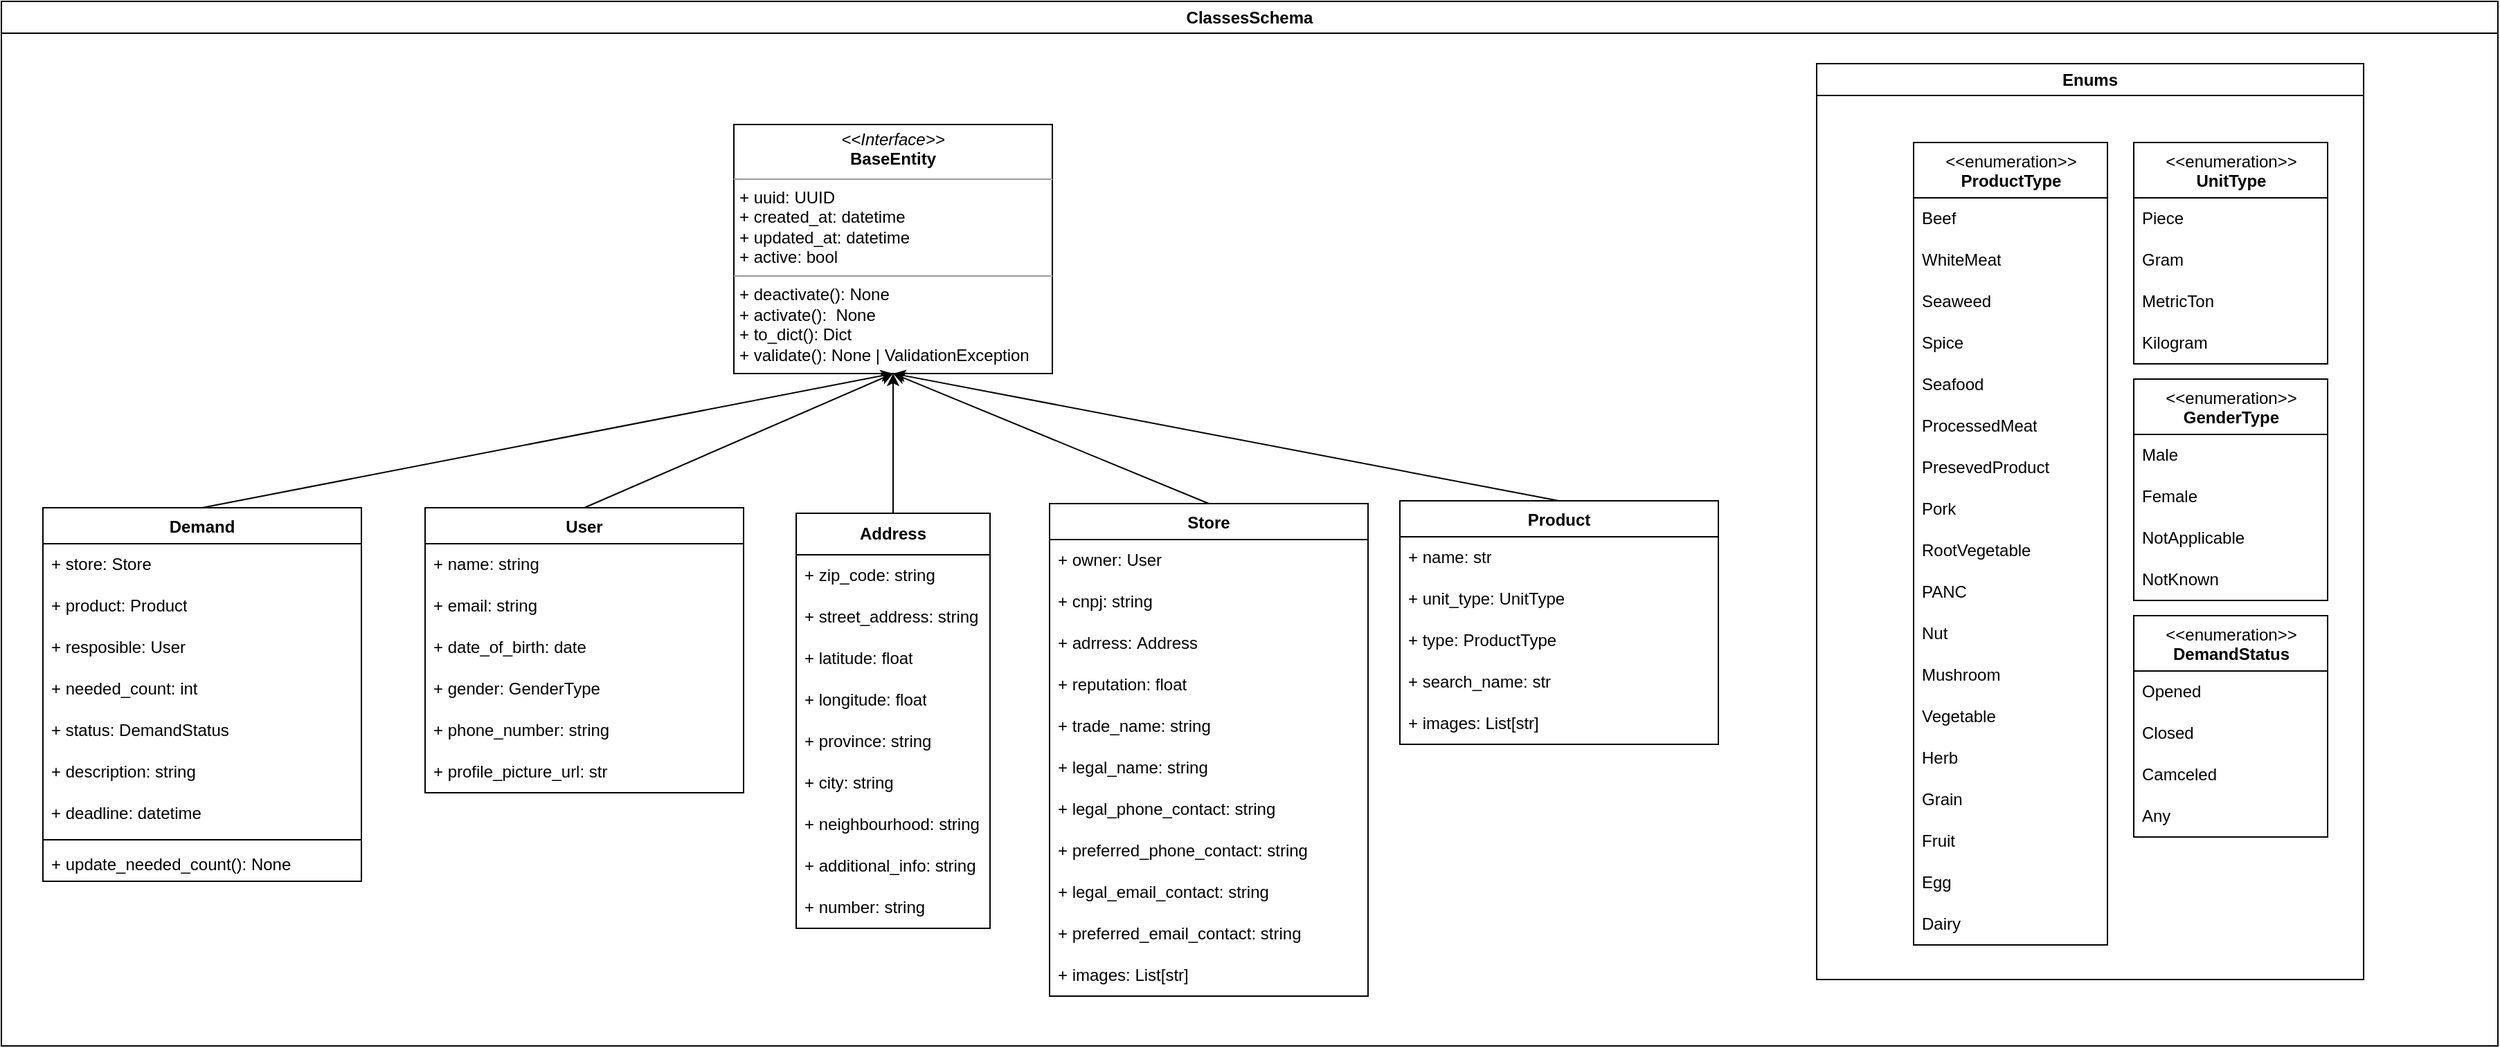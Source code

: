 <mxfile version="26.0.16" pages="2">
  <diagram id="O-HHleiyIl8pwxLoaR7Z" name="UML">
    <mxGraphModel dx="595" dy="4325" grid="0" gridSize="10" guides="1" tooltips="1" connect="1" arrows="1" fold="1" page="0" pageScale="1" pageWidth="850" pageHeight="1100" math="0" shadow="0">
      <root>
        <mxCell id="0" />
        <mxCell id="1" parent="0" />
        <mxCell id="1034" value="Enums" style="swimlane;whiteSpace=wrap;html=1;" parent="1" vertex="1">
          <mxGeometry x="2334" y="-3254" width="395" height="662" as="geometry" />
        </mxCell>
        <mxCell id="1035" value="&amp;lt;&amp;lt;enumeration&amp;gt;&amp;gt;&lt;br&gt;&lt;b&gt;UnitType&lt;/b&gt;" style="swimlane;fontStyle=0;align=center;verticalAlign=top;childLayout=stackLayout;horizontal=1;startSize=40;horizontalStack=0;resizeParent=1;resizeParentMax=0;resizeLast=0;collapsible=0;marginBottom=0;html=1;" parent="1034" vertex="1">
          <mxGeometry x="229" y="57" width="140" height="160" as="geometry" />
        </mxCell>
        <mxCell id="1036" value="Piece" style="text;strokeColor=none;fillColor=none;align=left;verticalAlign=middle;spacingLeft=4;spacingRight=4;overflow=hidden;points=[[0,0.5],[1,0.5]];portConstraint=eastwest;rotatable=0;whiteSpace=wrap;html=1;" parent="1035" vertex="1">
          <mxGeometry y="40" width="140" height="30" as="geometry" />
        </mxCell>
        <mxCell id="1037" value="Gram" style="text;strokeColor=none;fillColor=none;align=left;verticalAlign=middle;spacingLeft=4;spacingRight=4;overflow=hidden;points=[[0,0.5],[1,0.5]];portConstraint=eastwest;rotatable=0;whiteSpace=wrap;html=1;" parent="1035" vertex="1">
          <mxGeometry y="70" width="140" height="30" as="geometry" />
        </mxCell>
        <mxCell id="1038" value="MetricTon" style="text;strokeColor=none;fillColor=none;align=left;verticalAlign=middle;spacingLeft=4;spacingRight=4;overflow=hidden;points=[[0,0.5],[1,0.5]];portConstraint=eastwest;rotatable=0;whiteSpace=wrap;html=1;" parent="1035" vertex="1">
          <mxGeometry y="100" width="140" height="30" as="geometry" />
        </mxCell>
        <mxCell id="1039" value="Kilogram" style="text;strokeColor=none;fillColor=none;align=left;verticalAlign=middle;spacingLeft=4;spacingRight=4;overflow=hidden;points=[[0,0.5],[1,0.5]];portConstraint=eastwest;rotatable=0;whiteSpace=wrap;html=1;" parent="1035" vertex="1">
          <mxGeometry y="130" width="140" height="30" as="geometry" />
        </mxCell>
        <mxCell id="1040" value="&amp;lt;&amp;lt;enumeration&amp;gt;&amp;gt;&lt;br&gt;&lt;span style=&quot;&quot;&gt;&lt;b&gt;ProductType&lt;/b&gt;&lt;br&gt;&lt;/span&gt;" style="swimlane;fontStyle=0;align=center;verticalAlign=top;childLayout=stackLayout;horizontal=1;startSize=40;horizontalStack=0;resizeParent=1;resizeParentMax=0;resizeLast=0;collapsible=0;marginBottom=0;html=1;" parent="1034" vertex="1">
          <mxGeometry x="70" y="57" width="140" height="580" as="geometry" />
        </mxCell>
        <mxCell id="1041" value="Beef" style="text;strokeColor=none;fillColor=none;align=left;verticalAlign=middle;spacingLeft=4;spacingRight=4;overflow=hidden;points=[[0,0.5],[1,0.5]];portConstraint=eastwest;rotatable=0;whiteSpace=wrap;html=1;" parent="1040" vertex="1">
          <mxGeometry y="40" width="140" height="30" as="geometry" />
        </mxCell>
        <mxCell id="1042" value="WhiteMeat" style="text;strokeColor=none;fillColor=none;align=left;verticalAlign=middle;spacingLeft=4;spacingRight=4;overflow=hidden;points=[[0,0.5],[1,0.5]];portConstraint=eastwest;rotatable=0;whiteSpace=wrap;html=1;" parent="1040" vertex="1">
          <mxGeometry y="70" width="140" height="30" as="geometry" />
        </mxCell>
        <mxCell id="1043" value="Seaweed" style="text;strokeColor=none;fillColor=none;align=left;verticalAlign=middle;spacingLeft=4;spacingRight=4;overflow=hidden;points=[[0,0.5],[1,0.5]];portConstraint=eastwest;rotatable=0;whiteSpace=wrap;html=1;" parent="1040" vertex="1">
          <mxGeometry y="100" width="140" height="30" as="geometry" />
        </mxCell>
        <mxCell id="1044" value="Spice" style="text;strokeColor=none;fillColor=none;align=left;verticalAlign=middle;spacingLeft=4;spacingRight=4;overflow=hidden;points=[[0,0.5],[1,0.5]];portConstraint=eastwest;rotatable=0;whiteSpace=wrap;html=1;" parent="1040" vertex="1">
          <mxGeometry y="130" width="140" height="30" as="geometry" />
        </mxCell>
        <mxCell id="1045" value="Seafood" style="text;strokeColor=none;fillColor=none;align=left;verticalAlign=middle;spacingLeft=4;spacingRight=4;overflow=hidden;points=[[0,0.5],[1,0.5]];portConstraint=eastwest;rotatable=0;whiteSpace=wrap;html=1;" parent="1040" vertex="1">
          <mxGeometry y="160" width="140" height="30" as="geometry" />
        </mxCell>
        <mxCell id="1046" value="ProcessedMeat" style="text;strokeColor=none;fillColor=none;align=left;verticalAlign=middle;spacingLeft=4;spacingRight=4;overflow=hidden;points=[[0,0.5],[1,0.5]];portConstraint=eastwest;rotatable=0;whiteSpace=wrap;html=1;" parent="1040" vertex="1">
          <mxGeometry y="190" width="140" height="30" as="geometry" />
        </mxCell>
        <mxCell id="1047" value="PresevedProduct" style="text;strokeColor=none;fillColor=none;align=left;verticalAlign=middle;spacingLeft=4;spacingRight=4;overflow=hidden;points=[[0,0.5],[1,0.5]];portConstraint=eastwest;rotatable=0;whiteSpace=wrap;html=1;" parent="1040" vertex="1">
          <mxGeometry y="220" width="140" height="30" as="geometry" />
        </mxCell>
        <mxCell id="1048" value="Pork" style="text;strokeColor=none;fillColor=none;align=left;verticalAlign=middle;spacingLeft=4;spacingRight=4;overflow=hidden;points=[[0,0.5],[1,0.5]];portConstraint=eastwest;rotatable=0;whiteSpace=wrap;html=1;" parent="1040" vertex="1">
          <mxGeometry y="250" width="140" height="30" as="geometry" />
        </mxCell>
        <mxCell id="1049" value="RootVegetable" style="text;strokeColor=none;fillColor=none;align=left;verticalAlign=middle;spacingLeft=4;spacingRight=4;overflow=hidden;points=[[0,0.5],[1,0.5]];portConstraint=eastwest;rotatable=0;whiteSpace=wrap;html=1;" parent="1040" vertex="1">
          <mxGeometry y="280" width="140" height="30" as="geometry" />
        </mxCell>
        <mxCell id="1050" value="PANC" style="text;strokeColor=none;fillColor=none;align=left;verticalAlign=middle;spacingLeft=4;spacingRight=4;overflow=hidden;points=[[0,0.5],[1,0.5]];portConstraint=eastwest;rotatable=0;whiteSpace=wrap;html=1;" parent="1040" vertex="1">
          <mxGeometry y="310" width="140" height="30" as="geometry" />
        </mxCell>
        <mxCell id="1051" value="Nut" style="text;strokeColor=none;fillColor=none;align=left;verticalAlign=middle;spacingLeft=4;spacingRight=4;overflow=hidden;points=[[0,0.5],[1,0.5]];portConstraint=eastwest;rotatable=0;whiteSpace=wrap;html=1;" parent="1040" vertex="1">
          <mxGeometry y="340" width="140" height="30" as="geometry" />
        </mxCell>
        <mxCell id="1052" value="Mushroom" style="text;strokeColor=none;fillColor=none;align=left;verticalAlign=middle;spacingLeft=4;spacingRight=4;overflow=hidden;points=[[0,0.5],[1,0.5]];portConstraint=eastwest;rotatable=0;whiteSpace=wrap;html=1;" parent="1040" vertex="1">
          <mxGeometry y="370" width="140" height="30" as="geometry" />
        </mxCell>
        <mxCell id="1053" value="Vegetable" style="text;strokeColor=none;fillColor=none;align=left;verticalAlign=middle;spacingLeft=4;spacingRight=4;overflow=hidden;points=[[0,0.5],[1,0.5]];portConstraint=eastwest;rotatable=0;whiteSpace=wrap;html=1;" parent="1040" vertex="1">
          <mxGeometry y="400" width="140" height="30" as="geometry" />
        </mxCell>
        <mxCell id="1054" value="Herb" style="text;strokeColor=none;fillColor=none;align=left;verticalAlign=middle;spacingLeft=4;spacingRight=4;overflow=hidden;points=[[0,0.5],[1,0.5]];portConstraint=eastwest;rotatable=0;whiteSpace=wrap;html=1;" parent="1040" vertex="1">
          <mxGeometry y="430" width="140" height="30" as="geometry" />
        </mxCell>
        <mxCell id="1055" value="Grain" style="text;strokeColor=none;fillColor=none;align=left;verticalAlign=middle;spacingLeft=4;spacingRight=4;overflow=hidden;points=[[0,0.5],[1,0.5]];portConstraint=eastwest;rotatable=0;whiteSpace=wrap;html=1;" parent="1040" vertex="1">
          <mxGeometry y="460" width="140" height="30" as="geometry" />
        </mxCell>
        <mxCell id="1056" value="Fruit" style="text;strokeColor=none;fillColor=none;align=left;verticalAlign=middle;spacingLeft=4;spacingRight=4;overflow=hidden;points=[[0,0.5],[1,0.5]];portConstraint=eastwest;rotatable=0;whiteSpace=wrap;html=1;" parent="1040" vertex="1">
          <mxGeometry y="490" width="140" height="30" as="geometry" />
        </mxCell>
        <mxCell id="1057" value="Egg" style="text;strokeColor=none;fillColor=none;align=left;verticalAlign=middle;spacingLeft=4;spacingRight=4;overflow=hidden;points=[[0,0.5],[1,0.5]];portConstraint=eastwest;rotatable=0;whiteSpace=wrap;html=1;" parent="1040" vertex="1">
          <mxGeometry y="520" width="140" height="30" as="geometry" />
        </mxCell>
        <mxCell id="1058" value="Dairy" style="text;strokeColor=none;fillColor=none;align=left;verticalAlign=middle;spacingLeft=4;spacingRight=4;overflow=hidden;points=[[0,0.5],[1,0.5]];portConstraint=eastwest;rotatable=0;whiteSpace=wrap;html=1;" parent="1040" vertex="1">
          <mxGeometry y="550" width="140" height="30" as="geometry" />
        </mxCell>
        <mxCell id="1064" value="Product" style="swimlane;fontStyle=1;align=center;verticalAlign=top;childLayout=stackLayout;horizontal=1;startSize=26;horizontalStack=0;resizeParent=1;resizeParentMax=0;resizeLast=0;collapsible=1;marginBottom=0;" parent="1" vertex="1">
          <mxGeometry x="2033" y="-2938" width="230" height="176" as="geometry" />
        </mxCell>
        <mxCell id="1065" value="+ name: str" style="text;strokeColor=none;fillColor=none;align=left;verticalAlign=middle;spacingLeft=4;spacingRight=4;overflow=hidden;points=[[0,0.5],[1,0.5]];portConstraint=eastwest;rotatable=0;whiteSpace=wrap;html=1;" parent="1064" vertex="1">
          <mxGeometry y="26" width="230" height="30" as="geometry" />
        </mxCell>
        <mxCell id="1066" value="+ unit_type: UnitType" style="text;strokeColor=none;fillColor=none;align=left;verticalAlign=middle;spacingLeft=4;spacingRight=4;overflow=hidden;points=[[0,0.5],[1,0.5]];portConstraint=eastwest;rotatable=0;whiteSpace=wrap;html=1;" parent="1064" vertex="1">
          <mxGeometry y="56" width="230" height="30" as="geometry" />
        </mxCell>
        <mxCell id="1067" value="+ type: ProductType" style="text;strokeColor=none;fillColor=none;align=left;verticalAlign=middle;spacingLeft=4;spacingRight=4;overflow=hidden;points=[[0,0.5],[1,0.5]];portConstraint=eastwest;rotatable=0;whiteSpace=wrap;html=1;" parent="1064" vertex="1">
          <mxGeometry y="86" width="230" height="30" as="geometry" />
        </mxCell>
        <mxCell id="1068" value="+ search_name: str" style="text;strokeColor=none;fillColor=none;align=left;verticalAlign=middle;spacingLeft=4;spacingRight=4;overflow=hidden;points=[[0,0.5],[1,0.5]];portConstraint=eastwest;rotatable=0;whiteSpace=wrap;html=1;" parent="1064" vertex="1">
          <mxGeometry y="116" width="230" height="30" as="geometry" />
        </mxCell>
        <mxCell id="1069" value="+ images: List[str]" style="text;strokeColor=none;fillColor=none;align=left;verticalAlign=middle;spacingLeft=4;spacingRight=4;overflow=hidden;points=[[0,0.5],[1,0.5]];portConstraint=eastwest;rotatable=0;whiteSpace=wrap;html=1;" parent="1064" vertex="1">
          <mxGeometry y="146" width="230" height="30" as="geometry" />
        </mxCell>
        <mxCell id="1070" value="Store" style="swimlane;fontStyle=1;align=center;verticalAlign=top;childLayout=stackLayout;horizontal=1;startSize=26;horizontalStack=0;resizeParent=1;resizeParentMax=0;resizeLast=0;collapsible=1;marginBottom=0;" parent="1" vertex="1">
          <mxGeometry x="1780" y="-2936" width="230" height="356" as="geometry" />
        </mxCell>
        <mxCell id="1071" value="+ owner: User" style="text;strokeColor=none;fillColor=none;align=left;verticalAlign=middle;spacingLeft=4;spacingRight=4;overflow=hidden;points=[[0,0.5],[1,0.5]];portConstraint=eastwest;rotatable=0;whiteSpace=wrap;html=1;" parent="1070" vertex="1">
          <mxGeometry y="26" width="230" height="30" as="geometry" />
        </mxCell>
        <mxCell id="1072" value="+ cnpj: string" style="text;strokeColor=none;fillColor=none;align=left;verticalAlign=middle;spacingLeft=4;spacingRight=4;overflow=hidden;points=[[0,0.5],[1,0.5]];portConstraint=eastwest;rotatable=0;whiteSpace=wrap;html=1;" parent="1070" vertex="1">
          <mxGeometry y="56" width="230" height="30" as="geometry" />
        </mxCell>
        <mxCell id="1073" value="+ adrress:&amp;nbsp;&lt;span style=&quot;text-align: center;&quot;&gt;Address&lt;/span&gt;" style="text;strokeColor=none;fillColor=none;align=left;verticalAlign=middle;spacingLeft=4;spacingRight=4;overflow=hidden;points=[[0,0.5],[1,0.5]];portConstraint=eastwest;rotatable=0;whiteSpace=wrap;html=1;" parent="1070" vertex="1">
          <mxGeometry y="86" width="230" height="30" as="geometry" />
        </mxCell>
        <mxCell id="1074" value="+ reputation:&amp;nbsp;&lt;span style=&quot;text-align: center;&quot;&gt;float&lt;/span&gt;" style="text;strokeColor=none;fillColor=none;align=left;verticalAlign=middle;spacingLeft=4;spacingRight=4;overflow=hidden;points=[[0,0.5],[1,0.5]];portConstraint=eastwest;rotatable=0;whiteSpace=wrap;html=1;" parent="1070" vertex="1">
          <mxGeometry y="116" width="230" height="30" as="geometry" />
        </mxCell>
        <mxCell id="1075" value="+ trade_name: string" style="text;strokeColor=none;fillColor=none;align=left;verticalAlign=middle;spacingLeft=4;spacingRight=4;overflow=hidden;points=[[0,0.5],[1,0.5]];portConstraint=eastwest;rotatable=0;whiteSpace=wrap;html=1;" parent="1070" vertex="1">
          <mxGeometry y="146" width="230" height="30" as="geometry" />
        </mxCell>
        <mxCell id="1076" value="+ legal_name: string" style="text;strokeColor=none;fillColor=none;align=left;verticalAlign=middle;spacingLeft=4;spacingRight=4;overflow=hidden;points=[[0,0.5],[1,0.5]];portConstraint=eastwest;rotatable=0;whiteSpace=wrap;html=1;" parent="1070" vertex="1">
          <mxGeometry y="176" width="230" height="30" as="geometry" />
        </mxCell>
        <mxCell id="1077" value="+ legal_phone_contact: string" style="text;strokeColor=none;fillColor=none;align=left;verticalAlign=middle;spacingLeft=4;spacingRight=4;overflow=hidden;points=[[0,0.5],[1,0.5]];portConstraint=eastwest;rotatable=0;whiteSpace=wrap;html=1;" parent="1070" vertex="1">
          <mxGeometry y="206" width="230" height="30" as="geometry" />
        </mxCell>
        <mxCell id="1078" value="+ preferred_phone_contact: string" style="text;strokeColor=none;fillColor=none;align=left;verticalAlign=middle;spacingLeft=4;spacingRight=4;overflow=hidden;points=[[0,0.5],[1,0.5]];portConstraint=eastwest;rotatable=0;whiteSpace=wrap;html=1;" parent="1070" vertex="1">
          <mxGeometry y="236" width="230" height="30" as="geometry" />
        </mxCell>
        <mxCell id="1079" value="+ legal_email_contact: string" style="text;strokeColor=none;fillColor=none;align=left;verticalAlign=middle;spacingLeft=4;spacingRight=4;overflow=hidden;points=[[0,0.5],[1,0.5]];portConstraint=eastwest;rotatable=0;whiteSpace=wrap;html=1;" parent="1070" vertex="1">
          <mxGeometry y="266" width="230" height="30" as="geometry" />
        </mxCell>
        <mxCell id="1080" value="+ preferred_email_contact: string" style="text;strokeColor=none;fillColor=none;align=left;verticalAlign=middle;spacingLeft=4;spacingRight=4;overflow=hidden;points=[[0,0.5],[1,0.5]];portConstraint=eastwest;rotatable=0;whiteSpace=wrap;html=1;" parent="1070" vertex="1">
          <mxGeometry y="296" width="230" height="30" as="geometry" />
        </mxCell>
        <mxCell id="1081" value="+ images: List[str]" style="text;strokeColor=none;fillColor=none;align=left;verticalAlign=middle;spacingLeft=4;spacingRight=4;overflow=hidden;points=[[0,0.5],[1,0.5]];portConstraint=eastwest;rotatable=0;whiteSpace=wrap;html=1;" parent="1070" vertex="1">
          <mxGeometry y="326" width="230" height="30" as="geometry" />
        </mxCell>
        <mxCell id="1082" value="Address" style="swimlane;fontStyle=1;childLayout=stackLayout;horizontal=1;startSize=30;horizontalStack=0;resizeParent=1;resizeParentMax=0;resizeLast=0;collapsible=1;marginBottom=0;whiteSpace=wrap;html=1;" parent="1" vertex="1">
          <mxGeometry x="1597" y="-2929" width="140" height="300" as="geometry" />
        </mxCell>
        <mxCell id="1083" value="+ zip_code: string" style="text;strokeColor=none;fillColor=none;align=left;verticalAlign=middle;spacingLeft=4;spacingRight=4;overflow=hidden;points=[[0,0.5],[1,0.5]];portConstraint=eastwest;rotatable=0;whiteSpace=wrap;html=1;" parent="1082" vertex="1">
          <mxGeometry y="30" width="140" height="30" as="geometry" />
        </mxCell>
        <mxCell id="1084" value="+ street_address: string" style="text;strokeColor=none;fillColor=none;align=left;verticalAlign=middle;spacingLeft=4;spacingRight=4;overflow=hidden;points=[[0,0.5],[1,0.5]];portConstraint=eastwest;rotatable=0;whiteSpace=wrap;html=1;" parent="1082" vertex="1">
          <mxGeometry y="60" width="140" height="30" as="geometry" />
        </mxCell>
        <mxCell id="1085" value="+ latitude: float" style="text;strokeColor=none;fillColor=none;align=left;verticalAlign=middle;spacingLeft=4;spacingRight=4;overflow=hidden;points=[[0,0.5],[1,0.5]];portConstraint=eastwest;rotatable=0;whiteSpace=wrap;html=1;" parent="1082" vertex="1">
          <mxGeometry y="90" width="140" height="30" as="geometry" />
        </mxCell>
        <mxCell id="1086" value="+ longitude: float" style="text;strokeColor=none;fillColor=none;align=left;verticalAlign=middle;spacingLeft=4;spacingRight=4;overflow=hidden;points=[[0,0.5],[1,0.5]];portConstraint=eastwest;rotatable=0;whiteSpace=wrap;html=1;" parent="1082" vertex="1">
          <mxGeometry y="120" width="140" height="30" as="geometry" />
        </mxCell>
        <mxCell id="1087" value="+ province: string" style="text;strokeColor=none;fillColor=none;align=left;verticalAlign=middle;spacingLeft=4;spacingRight=4;overflow=hidden;points=[[0,0.5],[1,0.5]];portConstraint=eastwest;rotatable=0;whiteSpace=wrap;html=1;" parent="1082" vertex="1">
          <mxGeometry y="150" width="140" height="30" as="geometry" />
        </mxCell>
        <mxCell id="1088" value="+ city: string" style="text;strokeColor=none;fillColor=none;align=left;verticalAlign=middle;spacingLeft=4;spacingRight=4;overflow=hidden;points=[[0,0.5],[1,0.5]];portConstraint=eastwest;rotatable=0;whiteSpace=wrap;html=1;" parent="1082" vertex="1">
          <mxGeometry y="180" width="140" height="30" as="geometry" />
        </mxCell>
        <mxCell id="1089" value="+ neighbourhood: string" style="text;strokeColor=none;fillColor=none;align=left;verticalAlign=middle;spacingLeft=4;spacingRight=4;overflow=hidden;points=[[0,0.5],[1,0.5]];portConstraint=eastwest;rotatable=0;whiteSpace=wrap;html=1;" parent="1082" vertex="1">
          <mxGeometry y="210" width="140" height="30" as="geometry" />
        </mxCell>
        <mxCell id="1090" value="+ additional_info: string" style="text;strokeColor=none;fillColor=none;align=left;verticalAlign=middle;spacingLeft=4;spacingRight=4;overflow=hidden;points=[[0,0.5],[1,0.5]];portConstraint=eastwest;rotatable=0;whiteSpace=wrap;html=1;" parent="1082" vertex="1">
          <mxGeometry y="240" width="140" height="30" as="geometry" />
        </mxCell>
        <mxCell id="1091" value="+ number: string" style="text;strokeColor=none;fillColor=none;align=left;verticalAlign=middle;spacingLeft=4;spacingRight=4;overflow=hidden;points=[[0,0.5],[1,0.5]];portConstraint=eastwest;rotatable=0;whiteSpace=wrap;html=1;" parent="1082" vertex="1">
          <mxGeometry y="270" width="140" height="30" as="geometry" />
        </mxCell>
        <mxCell id="1092" value="&lt;p style=&quot;margin:0px;margin-top:4px;text-align:center;&quot;&gt;&lt;i&gt;&amp;lt;&amp;lt;Interface&amp;gt;&amp;gt;&lt;/i&gt;&lt;br&gt;&lt;b&gt;BaseEntity&lt;/b&gt;&lt;/p&gt;&lt;hr size=&quot;1&quot;&gt;&lt;p style=&quot;margin:0px;margin-left:4px;&quot;&gt;+ uuid: UUID&lt;br&gt;+ created_at: datetime&lt;/p&gt;&lt;p style=&quot;margin:0px;margin-left:4px;&quot;&gt;+ updated_at: datetime&lt;/p&gt;&lt;p style=&quot;margin:0px;margin-left:4px;&quot;&gt;+ active: bool&lt;/p&gt;&lt;hr size=&quot;1&quot;&gt;&lt;p style=&quot;margin:0px;margin-left:4px;&quot;&gt;+ deactivate(): None&lt;br&gt;+ activate():&amp;nbsp; None&lt;/p&gt;&lt;p style=&quot;margin:0px;margin-left:4px;&quot;&gt;+ to_dict(): Dict&lt;/p&gt;&lt;p style=&quot;margin:0px;margin-left:4px;&quot;&gt;+ validate(): None | ValidationException&lt;/p&gt;" style="verticalAlign=top;align=left;overflow=fill;fontSize=12;fontFamily=Helvetica;html=1;" parent="1" vertex="1">
          <mxGeometry x="1552" y="-3210" width="230" height="180" as="geometry" />
        </mxCell>
        <mxCell id="1093" style="edgeStyle=none;html=1;exitX=0.5;exitY=0;exitDx=0;exitDy=0;entryX=0.5;entryY=1;entryDx=0;entryDy=0;" parent="1" source="1082" target="1092" edge="1">
          <mxGeometry relative="1" as="geometry">
            <mxPoint x="1858" y="-3091" as="sourcePoint" />
            <mxPoint x="1643" y="-3155" as="targetPoint" />
          </mxGeometry>
        </mxCell>
        <mxCell id="1094" style="edgeStyle=none;html=1;exitX=0.5;exitY=0;exitDx=0;exitDy=0;entryX=0.5;entryY=1;entryDx=0;entryDy=0;" parent="1" source="1070" target="1092" edge="1">
          <mxGeometry relative="1" as="geometry">
            <mxPoint x="1812" y="-3136" as="sourcePoint" />
            <mxPoint x="2787" y="-3423" as="targetPoint" />
          </mxGeometry>
        </mxCell>
        <mxCell id="1095" style="edgeStyle=none;html=1;exitX=0.5;exitY=0;exitDx=0;exitDy=0;entryX=0.5;entryY=1;entryDx=0;entryDy=0;" parent="1" source="1064" target="1092" edge="1">
          <mxGeometry relative="1" as="geometry">
            <mxPoint x="3317" y="-2915" as="sourcePoint" />
            <mxPoint x="3015" y="-3464" as="targetPoint" />
          </mxGeometry>
        </mxCell>
        <mxCell id="1096" value="Demand" style="swimlane;fontStyle=1;align=center;verticalAlign=top;childLayout=stackLayout;horizontal=1;startSize=26;horizontalStack=0;resizeParent=1;resizeParentMax=0;resizeLast=0;collapsible=1;marginBottom=0;" parent="1" vertex="1">
          <mxGeometry x="1053" y="-2933" width="230" height="270" as="geometry" />
        </mxCell>
        <mxCell id="1097" value="+ store: Store" style="text;strokeColor=none;fillColor=none;align=left;verticalAlign=middle;spacingLeft=4;spacingRight=4;overflow=hidden;points=[[0,0.5],[1,0.5]];portConstraint=eastwest;rotatable=0;whiteSpace=wrap;html=1;" parent="1096" vertex="1">
          <mxGeometry y="26" width="230" height="30" as="geometry" />
        </mxCell>
        <mxCell id="1098" value="+ product: Product" style="text;strokeColor=none;fillColor=none;align=left;verticalAlign=middle;spacingLeft=4;spacingRight=4;overflow=hidden;points=[[0,0.5],[1,0.5]];portConstraint=eastwest;rotatable=0;whiteSpace=wrap;html=1;" parent="1096" vertex="1">
          <mxGeometry y="56" width="230" height="30" as="geometry" />
        </mxCell>
        <mxCell id="1099" value="+ resposible: User" style="text;strokeColor=none;fillColor=none;align=left;verticalAlign=middle;spacingLeft=4;spacingRight=4;overflow=hidden;points=[[0,0.5],[1,0.5]];portConstraint=eastwest;rotatable=0;whiteSpace=wrap;html=1;" parent="1096" vertex="1">
          <mxGeometry y="86" width="230" height="30" as="geometry" />
        </mxCell>
        <mxCell id="1100" value="+ needed_count: int" style="text;strokeColor=none;fillColor=none;align=left;verticalAlign=middle;spacingLeft=4;spacingRight=4;overflow=hidden;points=[[0,0.5],[1,0.5]];portConstraint=eastwest;rotatable=0;whiteSpace=wrap;html=1;" parent="1096" vertex="1">
          <mxGeometry y="116" width="230" height="30" as="geometry" />
        </mxCell>
        <mxCell id="1173" value="+ status: DemandStatus" style="text;strokeColor=none;fillColor=none;align=left;verticalAlign=middle;spacingLeft=4;spacingRight=4;overflow=hidden;points=[[0,0.5],[1,0.5]];portConstraint=eastwest;rotatable=0;whiteSpace=wrap;html=1;" parent="1096" vertex="1">
          <mxGeometry y="146" width="230" height="30" as="geometry" />
        </mxCell>
        <mxCell id="1101" value="+ description: string" style="text;strokeColor=none;fillColor=none;align=left;verticalAlign=middle;spacingLeft=4;spacingRight=4;overflow=hidden;points=[[0,0.5],[1,0.5]];portConstraint=eastwest;rotatable=0;whiteSpace=wrap;html=1;" parent="1096" vertex="1">
          <mxGeometry y="176" width="230" height="30" as="geometry" />
        </mxCell>
        <mxCell id="1102" value="+ deadline: datetime" style="text;strokeColor=none;fillColor=none;align=left;verticalAlign=middle;spacingLeft=4;spacingRight=4;overflow=hidden;points=[[0,0.5],[1,0.5]];portConstraint=eastwest;rotatable=0;whiteSpace=wrap;html=1;" parent="1096" vertex="1">
          <mxGeometry y="206" width="230" height="30" as="geometry" />
        </mxCell>
        <mxCell id="1103" value="" style="line;strokeWidth=1;fillColor=none;align=left;verticalAlign=middle;spacingTop=-1;spacingLeft=3;spacingRight=3;rotatable=0;labelPosition=right;points=[];portConstraint=eastwest;strokeColor=inherit;" parent="1096" vertex="1">
          <mxGeometry y="236" width="230" height="8" as="geometry" />
        </mxCell>
        <mxCell id="1104" value="+ update_needed_count(): None" style="text;strokeColor=none;fillColor=none;align=left;verticalAlign=top;spacingLeft=4;spacingRight=4;overflow=hidden;rotatable=0;points=[[0,0.5],[1,0.5]];portConstraint=eastwest;" parent="1096" vertex="1">
          <mxGeometry y="244" width="230" height="26" as="geometry" />
        </mxCell>
        <mxCell id="1105" style="edgeStyle=none;html=1;exitX=0.5;exitY=0;exitDx=0;exitDy=0;entryX=0.5;entryY=1;entryDx=0;entryDy=0;" parent="1" source="1096" target="1092" edge="1">
          <mxGeometry relative="1" as="geometry">
            <mxPoint x="278" y="-2836" as="sourcePoint" />
            <mxPoint x="1573" y="-3121" as="targetPoint" />
          </mxGeometry>
        </mxCell>
        <mxCell id="1106" value="User" style="swimlane;fontStyle=1;align=center;verticalAlign=top;childLayout=stackLayout;horizontal=1;startSize=26;horizontalStack=0;resizeParent=1;resizeParentMax=0;resizeLast=0;collapsible=1;marginBottom=0;" parent="1" vertex="1">
          <mxGeometry x="1329" y="-2933" width="230" height="206" as="geometry" />
        </mxCell>
        <mxCell id="1107" value="+ name: string" style="text;strokeColor=none;fillColor=none;align=left;verticalAlign=middle;spacingLeft=4;spacingRight=4;overflow=hidden;points=[[0,0.5],[1,0.5]];portConstraint=eastwest;rotatable=0;whiteSpace=wrap;html=1;" parent="1106" vertex="1">
          <mxGeometry y="26" width="230" height="30" as="geometry" />
        </mxCell>
        <mxCell id="1108" value="+ email: string" style="text;strokeColor=none;fillColor=none;align=left;verticalAlign=middle;spacingLeft=4;spacingRight=4;overflow=hidden;points=[[0,0.5],[1,0.5]];portConstraint=eastwest;rotatable=0;whiteSpace=wrap;html=1;" parent="1106" vertex="1">
          <mxGeometry y="56" width="230" height="30" as="geometry" />
        </mxCell>
        <mxCell id="1109" value="+ date_of_birth: date" style="text;strokeColor=none;fillColor=none;align=left;verticalAlign=middle;spacingLeft=4;spacingRight=4;overflow=hidden;points=[[0,0.5],[1,0.5]];portConstraint=eastwest;rotatable=0;whiteSpace=wrap;html=1;" parent="1106" vertex="1">
          <mxGeometry y="86" width="230" height="30" as="geometry" />
        </mxCell>
        <mxCell id="1110" value="+ gender: GenderType" style="text;strokeColor=none;fillColor=none;align=left;verticalAlign=middle;spacingLeft=4;spacingRight=4;overflow=hidden;points=[[0,0.5],[1,0.5]];portConstraint=eastwest;rotatable=0;whiteSpace=wrap;html=1;" parent="1106" vertex="1">
          <mxGeometry y="116" width="230" height="30" as="geometry" />
        </mxCell>
        <mxCell id="1111" value="+ phone_number: string" style="text;strokeColor=none;fillColor=none;align=left;verticalAlign=middle;spacingLeft=4;spacingRight=4;overflow=hidden;points=[[0,0.5],[1,0.5]];portConstraint=eastwest;rotatable=0;whiteSpace=wrap;html=1;" parent="1106" vertex="1">
          <mxGeometry y="146" width="230" height="30" as="geometry" />
        </mxCell>
        <mxCell id="1112" value="+ profile_picture_url: str" style="text;strokeColor=none;fillColor=none;align=left;verticalAlign=middle;spacingLeft=4;spacingRight=4;overflow=hidden;points=[[0,0.5],[1,0.5]];portConstraint=eastwest;rotatable=0;whiteSpace=wrap;html=1;" parent="1106" vertex="1">
          <mxGeometry y="176" width="230" height="30" as="geometry" />
        </mxCell>
        <mxCell id="1113" style="edgeStyle=none;html=1;exitX=0.5;exitY=0;exitDx=0;exitDy=0;entryX=0.5;entryY=1;entryDx=0;entryDy=0;" parent="1" source="1106" target="1092" edge="1">
          <mxGeometry relative="1" as="geometry">
            <mxPoint x="470" y="-2893" as="sourcePoint" />
            <mxPoint x="1445" y="-3180" as="targetPoint" />
          </mxGeometry>
        </mxCell>
        <mxCell id="1114" value="ClassesSchema" style="swimlane;whiteSpace=wrap;html=1;" parent="1" vertex="1">
          <mxGeometry x="1023" y="-3299" width="1803" height="755" as="geometry" />
        </mxCell>
        <mxCell id="1168" value="&amp;lt;&amp;lt;enumeration&amp;gt;&amp;gt;&lt;br&gt;&lt;b&gt;DemandStatus&lt;/b&gt;" style="swimlane;fontStyle=0;align=center;verticalAlign=top;childLayout=stackLayout;horizontal=1;startSize=40;horizontalStack=0;resizeParent=1;resizeParentMax=0;resizeLast=0;collapsible=0;marginBottom=0;html=1;" parent="1114" vertex="1">
          <mxGeometry x="1540" y="444" width="140" height="160" as="geometry" />
        </mxCell>
        <mxCell id="1169" value="Opened" style="text;strokeColor=none;fillColor=none;align=left;verticalAlign=middle;spacingLeft=4;spacingRight=4;overflow=hidden;points=[[0,0.5],[1,0.5]];portConstraint=eastwest;rotatable=0;whiteSpace=wrap;html=1;" parent="1168" vertex="1">
          <mxGeometry y="40" width="140" height="30" as="geometry" />
        </mxCell>
        <mxCell id="1170" value="Closed" style="text;strokeColor=none;fillColor=none;align=left;verticalAlign=middle;spacingLeft=4;spacingRight=4;overflow=hidden;points=[[0,0.5],[1,0.5]];portConstraint=eastwest;rotatable=0;whiteSpace=wrap;html=1;" parent="1168" vertex="1">
          <mxGeometry y="70" width="140" height="30" as="geometry" />
        </mxCell>
        <mxCell id="1171" value="Camceled" style="text;strokeColor=none;fillColor=none;align=left;verticalAlign=middle;spacingLeft=4;spacingRight=4;overflow=hidden;points=[[0,0.5],[1,0.5]];portConstraint=eastwest;rotatable=0;whiteSpace=wrap;html=1;" parent="1168" vertex="1">
          <mxGeometry y="100" width="140" height="30" as="geometry" />
        </mxCell>
        <mxCell id="1172" value="Any" style="text;strokeColor=none;fillColor=none;align=left;verticalAlign=middle;spacingLeft=4;spacingRight=4;overflow=hidden;points=[[0,0.5],[1,0.5]];portConstraint=eastwest;rotatable=0;whiteSpace=wrap;html=1;" parent="1168" vertex="1">
          <mxGeometry y="130" width="140" height="30" as="geometry" />
        </mxCell>
        <mxCell id="1059" value="&amp;lt;&amp;lt;enumeration&amp;gt;&amp;gt;&lt;br&gt;&lt;b&gt;GenderType&lt;/b&gt;" style="swimlane;fontStyle=0;align=center;verticalAlign=top;childLayout=stackLayout;horizontal=1;startSize=40;horizontalStack=0;resizeParent=1;resizeParentMax=0;resizeLast=0;collapsible=0;marginBottom=0;html=1;" parent="1114" vertex="1">
          <mxGeometry x="1540" y="273" width="140" height="160" as="geometry" />
        </mxCell>
        <mxCell id="1060" value="Male" style="text;strokeColor=none;fillColor=none;align=left;verticalAlign=middle;spacingLeft=4;spacingRight=4;overflow=hidden;points=[[0,0.5],[1,0.5]];portConstraint=eastwest;rotatable=0;whiteSpace=wrap;html=1;" parent="1059" vertex="1">
          <mxGeometry y="40" width="140" height="30" as="geometry" />
        </mxCell>
        <mxCell id="1061" value="Female" style="text;strokeColor=none;fillColor=none;align=left;verticalAlign=middle;spacingLeft=4;spacingRight=4;overflow=hidden;points=[[0,0.5],[1,0.5]];portConstraint=eastwest;rotatable=0;whiteSpace=wrap;html=1;" parent="1059" vertex="1">
          <mxGeometry y="70" width="140" height="30" as="geometry" />
        </mxCell>
        <mxCell id="1062" value="NotApplicable" style="text;strokeColor=none;fillColor=none;align=left;verticalAlign=middle;spacingLeft=4;spacingRight=4;overflow=hidden;points=[[0,0.5],[1,0.5]];portConstraint=eastwest;rotatable=0;whiteSpace=wrap;html=1;" parent="1059" vertex="1">
          <mxGeometry y="100" width="140" height="30" as="geometry" />
        </mxCell>
        <mxCell id="1063" value="NotKnown" style="text;strokeColor=none;fillColor=none;align=left;verticalAlign=middle;spacingLeft=4;spacingRight=4;overflow=hidden;points=[[0,0.5],[1,0.5]];portConstraint=eastwest;rotatable=0;whiteSpace=wrap;html=1;" parent="1059" vertex="1">
          <mxGeometry y="130" width="140" height="30" as="geometry" />
        </mxCell>
      </root>
    </mxGraphModel>
  </diagram>
  <diagram id="heyxbNIkgnhpkFkM4DbN" name="Relationship">
    <mxGraphModel dx="1541" dy="4543" grid="1" gridSize="10" guides="1" tooltips="1" connect="1" arrows="1" fold="1" page="1" pageScale="1" pageWidth="850" pageHeight="1100" math="0" shadow="0">
      <root>
        <mxCell id="0" />
        <mxCell id="1" parent="0" />
        <mxCell id="usG2XzZKCeG6SYiNGTrZ-1" value="Relationship" style="swimlane;whiteSpace=wrap;html=1;" vertex="1" parent="1">
          <mxGeometry x="1629" y="-2513" width="1201" height="755" as="geometry" />
        </mxCell>
        <mxCell id="usG2XzZKCeG6SYiNGTrZ-2" value="Product" style="swimlane;fontStyle=1;align=center;verticalAlign=top;childLayout=stackLayout;horizontal=1;startSize=26;horizontalStack=0;resizeParent=1;resizeParentMax=0;resizeLast=0;collapsible=1;marginBottom=0;" vertex="1" parent="usG2XzZKCeG6SYiNGTrZ-1">
          <mxGeometry x="830" y="456" width="230" height="176" as="geometry" />
        </mxCell>
        <mxCell id="usG2XzZKCeG6SYiNGTrZ-3" value="+ name: str" style="text;strokeColor=none;fillColor=none;align=left;verticalAlign=middle;spacingLeft=4;spacingRight=4;overflow=hidden;points=[[0,0.5],[1,0.5]];portConstraint=eastwest;rotatable=0;whiteSpace=wrap;html=1;" vertex="1" parent="usG2XzZKCeG6SYiNGTrZ-2">
          <mxGeometry y="26" width="230" height="30" as="geometry" />
        </mxCell>
        <mxCell id="usG2XzZKCeG6SYiNGTrZ-4" value="+ unit_type: UnitType" style="text;strokeColor=none;fillColor=none;align=left;verticalAlign=middle;spacingLeft=4;spacingRight=4;overflow=hidden;points=[[0,0.5],[1,0.5]];portConstraint=eastwest;rotatable=0;whiteSpace=wrap;html=1;" vertex="1" parent="usG2XzZKCeG6SYiNGTrZ-2">
          <mxGeometry y="56" width="230" height="30" as="geometry" />
        </mxCell>
        <mxCell id="usG2XzZKCeG6SYiNGTrZ-5" value="+ type: ProductType" style="text;strokeColor=none;fillColor=none;align=left;verticalAlign=middle;spacingLeft=4;spacingRight=4;overflow=hidden;points=[[0,0.5],[1,0.5]];portConstraint=eastwest;rotatable=0;whiteSpace=wrap;html=1;" vertex="1" parent="usG2XzZKCeG6SYiNGTrZ-2">
          <mxGeometry y="86" width="230" height="30" as="geometry" />
        </mxCell>
        <mxCell id="usG2XzZKCeG6SYiNGTrZ-6" value="+ search_name: str" style="text;strokeColor=none;fillColor=none;align=left;verticalAlign=middle;spacingLeft=4;spacingRight=4;overflow=hidden;points=[[0,0.5],[1,0.5]];portConstraint=eastwest;rotatable=0;whiteSpace=wrap;html=1;" vertex="1" parent="usG2XzZKCeG6SYiNGTrZ-2">
          <mxGeometry y="116" width="230" height="30" as="geometry" />
        </mxCell>
        <mxCell id="usG2XzZKCeG6SYiNGTrZ-7" value="+ images: List[str]" style="text;strokeColor=none;fillColor=none;align=left;verticalAlign=middle;spacingLeft=4;spacingRight=4;overflow=hidden;points=[[0,0.5],[1,0.5]];portConstraint=eastwest;rotatable=0;whiteSpace=wrap;html=1;" vertex="1" parent="usG2XzZKCeG6SYiNGTrZ-2">
          <mxGeometry y="146" width="230" height="30" as="geometry" />
        </mxCell>
        <mxCell id="usG2XzZKCeG6SYiNGTrZ-8" value="Store" style="swimlane;fontStyle=1;align=center;verticalAlign=top;childLayout=stackLayout;horizontal=1;startSize=26;horizontalStack=0;resizeParent=1;resizeParentMax=0;resizeLast=0;collapsible=1;marginBottom=0;" vertex="1" parent="usG2XzZKCeG6SYiNGTrZ-1">
          <mxGeometry x="497" y="55" width="230" height="356" as="geometry" />
        </mxCell>
        <mxCell id="usG2XzZKCeG6SYiNGTrZ-9" value="+ owner: User" style="text;strokeColor=none;fillColor=none;align=left;verticalAlign=middle;spacingLeft=4;spacingRight=4;overflow=hidden;points=[[0,0.5],[1,0.5]];portConstraint=eastwest;rotatable=0;whiteSpace=wrap;html=1;" vertex="1" parent="usG2XzZKCeG6SYiNGTrZ-8">
          <mxGeometry y="26" width="230" height="30" as="geometry" />
        </mxCell>
        <mxCell id="usG2XzZKCeG6SYiNGTrZ-10" value="+ adrress:&amp;nbsp;&lt;span style=&quot;text-align: center;&quot;&gt;Address&lt;/span&gt;" style="text;strokeColor=none;fillColor=none;align=left;verticalAlign=middle;spacingLeft=4;spacingRight=4;overflow=hidden;points=[[0,0.5],[1,0.5]];portConstraint=eastwest;rotatable=0;whiteSpace=wrap;html=1;" vertex="1" parent="usG2XzZKCeG6SYiNGTrZ-8">
          <mxGeometry y="56" width="230" height="30" as="geometry" />
        </mxCell>
        <mxCell id="usG2XzZKCeG6SYiNGTrZ-11" value="+ cnpj: string" style="text;strokeColor=none;fillColor=none;align=left;verticalAlign=middle;spacingLeft=4;spacingRight=4;overflow=hidden;points=[[0,0.5],[1,0.5]];portConstraint=eastwest;rotatable=0;whiteSpace=wrap;html=1;" vertex="1" parent="usG2XzZKCeG6SYiNGTrZ-8">
          <mxGeometry y="86" width="230" height="30" as="geometry" />
        </mxCell>
        <mxCell id="usG2XzZKCeG6SYiNGTrZ-12" value="+ reputation:&amp;nbsp;&lt;span style=&quot;text-align: center;&quot;&gt;float&lt;/span&gt;" style="text;strokeColor=none;fillColor=none;align=left;verticalAlign=middle;spacingLeft=4;spacingRight=4;overflow=hidden;points=[[0,0.5],[1,0.5]];portConstraint=eastwest;rotatable=0;whiteSpace=wrap;html=1;" vertex="1" parent="usG2XzZKCeG6SYiNGTrZ-8">
          <mxGeometry y="116" width="230" height="30" as="geometry" />
        </mxCell>
        <mxCell id="usG2XzZKCeG6SYiNGTrZ-13" value="+ trade_name: string" style="text;strokeColor=none;fillColor=none;align=left;verticalAlign=middle;spacingLeft=4;spacingRight=4;overflow=hidden;points=[[0,0.5],[1,0.5]];portConstraint=eastwest;rotatable=0;whiteSpace=wrap;html=1;" vertex="1" parent="usG2XzZKCeG6SYiNGTrZ-8">
          <mxGeometry y="146" width="230" height="30" as="geometry" />
        </mxCell>
        <mxCell id="usG2XzZKCeG6SYiNGTrZ-14" value="+ legal_name: string" style="text;strokeColor=none;fillColor=none;align=left;verticalAlign=middle;spacingLeft=4;spacingRight=4;overflow=hidden;points=[[0,0.5],[1,0.5]];portConstraint=eastwest;rotatable=0;whiteSpace=wrap;html=1;" vertex="1" parent="usG2XzZKCeG6SYiNGTrZ-8">
          <mxGeometry y="176" width="230" height="30" as="geometry" />
        </mxCell>
        <mxCell id="usG2XzZKCeG6SYiNGTrZ-15" value="+ legal_phone_contact: string" style="text;strokeColor=none;fillColor=none;align=left;verticalAlign=middle;spacingLeft=4;spacingRight=4;overflow=hidden;points=[[0,0.5],[1,0.5]];portConstraint=eastwest;rotatable=0;whiteSpace=wrap;html=1;" vertex="1" parent="usG2XzZKCeG6SYiNGTrZ-8">
          <mxGeometry y="206" width="230" height="30" as="geometry" />
        </mxCell>
        <mxCell id="usG2XzZKCeG6SYiNGTrZ-16" value="+ preferred_phone_contact: string" style="text;strokeColor=none;fillColor=none;align=left;verticalAlign=middle;spacingLeft=4;spacingRight=4;overflow=hidden;points=[[0,0.5],[1,0.5]];portConstraint=eastwest;rotatable=0;whiteSpace=wrap;html=1;" vertex="1" parent="usG2XzZKCeG6SYiNGTrZ-8">
          <mxGeometry y="236" width="230" height="30" as="geometry" />
        </mxCell>
        <mxCell id="usG2XzZKCeG6SYiNGTrZ-17" value="+ legal_email_contact: string" style="text;strokeColor=none;fillColor=none;align=left;verticalAlign=middle;spacingLeft=4;spacingRight=4;overflow=hidden;points=[[0,0.5],[1,0.5]];portConstraint=eastwest;rotatable=0;whiteSpace=wrap;html=1;" vertex="1" parent="usG2XzZKCeG6SYiNGTrZ-8">
          <mxGeometry y="266" width="230" height="30" as="geometry" />
        </mxCell>
        <mxCell id="usG2XzZKCeG6SYiNGTrZ-18" value="+ preferred_email_contact: string" style="text;strokeColor=none;fillColor=none;align=left;verticalAlign=middle;spacingLeft=4;spacingRight=4;overflow=hidden;points=[[0,0.5],[1,0.5]];portConstraint=eastwest;rotatable=0;whiteSpace=wrap;html=1;" vertex="1" parent="usG2XzZKCeG6SYiNGTrZ-8">
          <mxGeometry y="296" width="230" height="30" as="geometry" />
        </mxCell>
        <mxCell id="usG2XzZKCeG6SYiNGTrZ-19" value="+ images: List[str]" style="text;strokeColor=none;fillColor=none;align=left;verticalAlign=middle;spacingLeft=4;spacingRight=4;overflow=hidden;points=[[0,0.5],[1,0.5]];portConstraint=eastwest;rotatable=0;whiteSpace=wrap;html=1;" vertex="1" parent="usG2XzZKCeG6SYiNGTrZ-8">
          <mxGeometry y="326" width="230" height="30" as="geometry" />
        </mxCell>
        <mxCell id="usG2XzZKCeG6SYiNGTrZ-20" value="User" style="swimlane;fontStyle=1;align=center;verticalAlign=top;childLayout=stackLayout;horizontal=1;startSize=26;horizontalStack=0;resizeParent=1;resizeParentMax=0;resizeLast=0;collapsible=1;marginBottom=0;" vertex="1" parent="usG2XzZKCeG6SYiNGTrZ-1">
          <mxGeometry x="184" y="55" width="230" height="206" as="geometry" />
        </mxCell>
        <mxCell id="usG2XzZKCeG6SYiNGTrZ-21" value="+ name: string" style="text;strokeColor=none;fillColor=none;align=left;verticalAlign=middle;spacingLeft=4;spacingRight=4;overflow=hidden;points=[[0,0.5],[1,0.5]];portConstraint=eastwest;rotatable=0;whiteSpace=wrap;html=1;" vertex="1" parent="usG2XzZKCeG6SYiNGTrZ-20">
          <mxGeometry y="26" width="230" height="30" as="geometry" />
        </mxCell>
        <mxCell id="usG2XzZKCeG6SYiNGTrZ-22" value="+ email: string" style="text;strokeColor=none;fillColor=none;align=left;verticalAlign=middle;spacingLeft=4;spacingRight=4;overflow=hidden;points=[[0,0.5],[1,0.5]];portConstraint=eastwest;rotatable=0;whiteSpace=wrap;html=1;" vertex="1" parent="usG2XzZKCeG6SYiNGTrZ-20">
          <mxGeometry y="56" width="230" height="30" as="geometry" />
        </mxCell>
        <mxCell id="usG2XzZKCeG6SYiNGTrZ-23" value="+ date_of_birth: date" style="text;strokeColor=none;fillColor=none;align=left;verticalAlign=middle;spacingLeft=4;spacingRight=4;overflow=hidden;points=[[0,0.5],[1,0.5]];portConstraint=eastwest;rotatable=0;whiteSpace=wrap;html=1;" vertex="1" parent="usG2XzZKCeG6SYiNGTrZ-20">
          <mxGeometry y="86" width="230" height="30" as="geometry" />
        </mxCell>
        <mxCell id="usG2XzZKCeG6SYiNGTrZ-24" value="+ gender: GenderType" style="text;strokeColor=none;fillColor=none;align=left;verticalAlign=middle;spacingLeft=4;spacingRight=4;overflow=hidden;points=[[0,0.5],[1,0.5]];portConstraint=eastwest;rotatable=0;whiteSpace=wrap;html=1;" vertex="1" parent="usG2XzZKCeG6SYiNGTrZ-20">
          <mxGeometry y="116" width="230" height="30" as="geometry" />
        </mxCell>
        <mxCell id="usG2XzZKCeG6SYiNGTrZ-25" value="+ phone_number: string" style="text;strokeColor=none;fillColor=none;align=left;verticalAlign=middle;spacingLeft=4;spacingRight=4;overflow=hidden;points=[[0,0.5],[1,0.5]];portConstraint=eastwest;rotatable=0;whiteSpace=wrap;html=1;" vertex="1" parent="usG2XzZKCeG6SYiNGTrZ-20">
          <mxGeometry y="146" width="230" height="30" as="geometry" />
        </mxCell>
        <mxCell id="usG2XzZKCeG6SYiNGTrZ-26" value="+ profile_picture_url: str" style="text;strokeColor=none;fillColor=none;align=left;verticalAlign=middle;spacingLeft=4;spacingRight=4;overflow=hidden;points=[[0,0.5],[1,0.5]];portConstraint=eastwest;rotatable=0;whiteSpace=wrap;html=1;" vertex="1" parent="usG2XzZKCeG6SYiNGTrZ-20">
          <mxGeometry y="176" width="230" height="30" as="geometry" />
        </mxCell>
        <mxCell id="usG2XzZKCeG6SYiNGTrZ-27" style="edgeStyle=none;html=1;exitX=0;exitY=0.5;exitDx=0;exitDy=0;entryX=1;entryY=0.5;entryDx=0;entryDy=0;" edge="1" parent="usG2XzZKCeG6SYiNGTrZ-1" source="usG2XzZKCeG6SYiNGTrZ-9" target="usG2XzZKCeG6SYiNGTrZ-21">
          <mxGeometry relative="1" as="geometry" />
        </mxCell>
        <mxCell id="usG2XzZKCeG6SYiNGTrZ-28" value="1:n" style="edgeLabel;html=1;align=center;verticalAlign=middle;resizable=0;points=[];" vertex="1" connectable="0" parent="usG2XzZKCeG6SYiNGTrZ-27">
          <mxGeometry x="0.182" y="-2" relative="1" as="geometry">
            <mxPoint as="offset" />
          </mxGeometry>
        </mxCell>
        <mxCell id="usG2XzZKCeG6SYiNGTrZ-29" value="Address" style="swimlane;fontStyle=1;childLayout=stackLayout;horizontal=1;startSize=30;horizontalStack=0;resizeParent=1;resizeParentMax=0;resizeLast=0;collapsible=1;marginBottom=0;whiteSpace=wrap;html=1;" vertex="1" parent="usG2XzZKCeG6SYiNGTrZ-1">
          <mxGeometry x="932" y="51" width="140" height="300" as="geometry" />
        </mxCell>
        <mxCell id="usG2XzZKCeG6SYiNGTrZ-30" value="+ zip_code: string" style="text;strokeColor=none;fillColor=none;align=left;verticalAlign=middle;spacingLeft=4;spacingRight=4;overflow=hidden;points=[[0,0.5],[1,0.5]];portConstraint=eastwest;rotatable=0;whiteSpace=wrap;html=1;" vertex="1" parent="usG2XzZKCeG6SYiNGTrZ-29">
          <mxGeometry y="30" width="140" height="30" as="geometry" />
        </mxCell>
        <mxCell id="usG2XzZKCeG6SYiNGTrZ-31" value="+ street_address: string" style="text;strokeColor=none;fillColor=none;align=left;verticalAlign=middle;spacingLeft=4;spacingRight=4;overflow=hidden;points=[[0,0.5],[1,0.5]];portConstraint=eastwest;rotatable=0;whiteSpace=wrap;html=1;" vertex="1" parent="usG2XzZKCeG6SYiNGTrZ-29">
          <mxGeometry y="60" width="140" height="30" as="geometry" />
        </mxCell>
        <mxCell id="usG2XzZKCeG6SYiNGTrZ-32" value="+ latitude: float" style="text;strokeColor=none;fillColor=none;align=left;verticalAlign=middle;spacingLeft=4;spacingRight=4;overflow=hidden;points=[[0,0.5],[1,0.5]];portConstraint=eastwest;rotatable=0;whiteSpace=wrap;html=1;" vertex="1" parent="usG2XzZKCeG6SYiNGTrZ-29">
          <mxGeometry y="90" width="140" height="30" as="geometry" />
        </mxCell>
        <mxCell id="usG2XzZKCeG6SYiNGTrZ-33" value="+ longitude: float" style="text;strokeColor=none;fillColor=none;align=left;verticalAlign=middle;spacingLeft=4;spacingRight=4;overflow=hidden;points=[[0,0.5],[1,0.5]];portConstraint=eastwest;rotatable=0;whiteSpace=wrap;html=1;" vertex="1" parent="usG2XzZKCeG6SYiNGTrZ-29">
          <mxGeometry y="120" width="140" height="30" as="geometry" />
        </mxCell>
        <mxCell id="usG2XzZKCeG6SYiNGTrZ-34" value="+ province: string" style="text;strokeColor=none;fillColor=none;align=left;verticalAlign=middle;spacingLeft=4;spacingRight=4;overflow=hidden;points=[[0,0.5],[1,0.5]];portConstraint=eastwest;rotatable=0;whiteSpace=wrap;html=1;" vertex="1" parent="usG2XzZKCeG6SYiNGTrZ-29">
          <mxGeometry y="150" width="140" height="30" as="geometry" />
        </mxCell>
        <mxCell id="usG2XzZKCeG6SYiNGTrZ-35" value="+ city: string" style="text;strokeColor=none;fillColor=none;align=left;verticalAlign=middle;spacingLeft=4;spacingRight=4;overflow=hidden;points=[[0,0.5],[1,0.5]];portConstraint=eastwest;rotatable=0;whiteSpace=wrap;html=1;" vertex="1" parent="usG2XzZKCeG6SYiNGTrZ-29">
          <mxGeometry y="180" width="140" height="30" as="geometry" />
        </mxCell>
        <mxCell id="usG2XzZKCeG6SYiNGTrZ-36" value="+ neighbourhood: string" style="text;strokeColor=none;fillColor=none;align=left;verticalAlign=middle;spacingLeft=4;spacingRight=4;overflow=hidden;points=[[0,0.5],[1,0.5]];portConstraint=eastwest;rotatable=0;whiteSpace=wrap;html=1;" vertex="1" parent="usG2XzZKCeG6SYiNGTrZ-29">
          <mxGeometry y="210" width="140" height="30" as="geometry" />
        </mxCell>
        <mxCell id="usG2XzZKCeG6SYiNGTrZ-37" value="+ additional_info: string" style="text;strokeColor=none;fillColor=none;align=left;verticalAlign=middle;spacingLeft=4;spacingRight=4;overflow=hidden;points=[[0,0.5],[1,0.5]];portConstraint=eastwest;rotatable=0;whiteSpace=wrap;html=1;" vertex="1" parent="usG2XzZKCeG6SYiNGTrZ-29">
          <mxGeometry y="240" width="140" height="30" as="geometry" />
        </mxCell>
        <mxCell id="usG2XzZKCeG6SYiNGTrZ-38" value="+ number: string" style="text;strokeColor=none;fillColor=none;align=left;verticalAlign=middle;spacingLeft=4;spacingRight=4;overflow=hidden;points=[[0,0.5],[1,0.5]];portConstraint=eastwest;rotatable=0;whiteSpace=wrap;html=1;" vertex="1" parent="usG2XzZKCeG6SYiNGTrZ-29">
          <mxGeometry y="270" width="140" height="30" as="geometry" />
        </mxCell>
        <mxCell id="usG2XzZKCeG6SYiNGTrZ-39" style="edgeStyle=none;html=1;exitX=1;exitY=0.5;exitDx=0;exitDy=0;entryX=0;entryY=0.5;entryDx=0;entryDy=0;" edge="1" parent="usG2XzZKCeG6SYiNGTrZ-1" source="usG2XzZKCeG6SYiNGTrZ-10" target="usG2XzZKCeG6SYiNGTrZ-31">
          <mxGeometry relative="1" as="geometry" />
        </mxCell>
        <mxCell id="usG2XzZKCeG6SYiNGTrZ-40" value="1:1" style="edgeLabel;html=1;align=center;verticalAlign=middle;resizable=0;points=[];" vertex="1" connectable="0" parent="usG2XzZKCeG6SYiNGTrZ-39">
          <mxGeometry x="-0.197" y="1" relative="1" as="geometry">
            <mxPoint as="offset" />
          </mxGeometry>
        </mxCell>
        <mxCell id="usG2XzZKCeG6SYiNGTrZ-41" style="edgeStyle=none;html=1;exitX=0.5;exitY=0;exitDx=0;exitDy=0;" edge="1" parent="usG2XzZKCeG6SYiNGTrZ-1" source="usG2XzZKCeG6SYiNGTrZ-43" target="usG2XzZKCeG6SYiNGTrZ-19">
          <mxGeometry relative="1" as="geometry" />
        </mxCell>
        <mxCell id="usG2XzZKCeG6SYiNGTrZ-42" value="n:1" style="edgeLabel;html=1;align=center;verticalAlign=middle;resizable=0;points=[];" vertex="1" connectable="0" parent="usG2XzZKCeG6SYiNGTrZ-41">
          <mxGeometry x="0.03" y="2" relative="1" as="geometry">
            <mxPoint as="offset" />
          </mxGeometry>
        </mxCell>
        <mxCell id="usG2XzZKCeG6SYiNGTrZ-43" value="Demand" style="swimlane;fontStyle=1;align=center;verticalAlign=top;childLayout=stackLayout;horizontal=1;startSize=26;horizontalStack=0;resizeParent=1;resizeParentMax=0;resizeLast=0;collapsible=1;marginBottom=0;" vertex="1" parent="usG2XzZKCeG6SYiNGTrZ-1">
          <mxGeometry x="497" y="456" width="230" height="270" as="geometry" />
        </mxCell>
        <mxCell id="usG2XzZKCeG6SYiNGTrZ-44" value="+ store: Store" style="text;strokeColor=none;fillColor=none;align=left;verticalAlign=middle;spacingLeft=4;spacingRight=4;overflow=hidden;points=[[0,0.5],[1,0.5]];portConstraint=eastwest;rotatable=0;whiteSpace=wrap;html=1;" vertex="1" parent="usG2XzZKCeG6SYiNGTrZ-43">
          <mxGeometry y="26" width="230" height="30" as="geometry" />
        </mxCell>
        <mxCell id="usG2XzZKCeG6SYiNGTrZ-45" value="+ product: Product" style="text;strokeColor=none;fillColor=none;align=left;verticalAlign=middle;spacingLeft=4;spacingRight=4;overflow=hidden;points=[[0,0.5],[1,0.5]];portConstraint=eastwest;rotatable=0;whiteSpace=wrap;html=1;" vertex="1" parent="usG2XzZKCeG6SYiNGTrZ-43">
          <mxGeometry y="56" width="230" height="30" as="geometry" />
        </mxCell>
        <mxCell id="usG2XzZKCeG6SYiNGTrZ-46" value="+ resposible: User" style="text;strokeColor=none;fillColor=none;align=left;verticalAlign=middle;spacingLeft=4;spacingRight=4;overflow=hidden;points=[[0,0.5],[1,0.5]];portConstraint=eastwest;rotatable=0;whiteSpace=wrap;html=1;" vertex="1" parent="usG2XzZKCeG6SYiNGTrZ-43">
          <mxGeometry y="86" width="230" height="30" as="geometry" />
        </mxCell>
        <mxCell id="usG2XzZKCeG6SYiNGTrZ-47" value="+ needed_count: int" style="text;strokeColor=none;fillColor=none;align=left;verticalAlign=middle;spacingLeft=4;spacingRight=4;overflow=hidden;points=[[0,0.5],[1,0.5]];portConstraint=eastwest;rotatable=0;whiteSpace=wrap;html=1;" vertex="1" parent="usG2XzZKCeG6SYiNGTrZ-43">
          <mxGeometry y="116" width="230" height="30" as="geometry" />
        </mxCell>
        <mxCell id="usG2XzZKCeG6SYiNGTrZ-48" value="+ status: DemandStatus" style="text;strokeColor=none;fillColor=none;align=left;verticalAlign=middle;spacingLeft=4;spacingRight=4;overflow=hidden;points=[[0,0.5],[1,0.5]];portConstraint=eastwest;rotatable=0;whiteSpace=wrap;html=1;" vertex="1" parent="usG2XzZKCeG6SYiNGTrZ-43">
          <mxGeometry y="146" width="230" height="30" as="geometry" />
        </mxCell>
        <mxCell id="usG2XzZKCeG6SYiNGTrZ-49" value="+ description: string" style="text;strokeColor=none;fillColor=none;align=left;verticalAlign=middle;spacingLeft=4;spacingRight=4;overflow=hidden;points=[[0,0.5],[1,0.5]];portConstraint=eastwest;rotatable=0;whiteSpace=wrap;html=1;" vertex="1" parent="usG2XzZKCeG6SYiNGTrZ-43">
          <mxGeometry y="176" width="230" height="30" as="geometry" />
        </mxCell>
        <mxCell id="usG2XzZKCeG6SYiNGTrZ-50" value="+ deadline: datetime" style="text;strokeColor=none;fillColor=none;align=left;verticalAlign=middle;spacingLeft=4;spacingRight=4;overflow=hidden;points=[[0,0.5],[1,0.5]];portConstraint=eastwest;rotatable=0;whiteSpace=wrap;html=1;" vertex="1" parent="usG2XzZKCeG6SYiNGTrZ-43">
          <mxGeometry y="206" width="230" height="30" as="geometry" />
        </mxCell>
        <mxCell id="usG2XzZKCeG6SYiNGTrZ-51" value="" style="line;strokeWidth=1;fillColor=none;align=left;verticalAlign=middle;spacingTop=-1;spacingLeft=3;spacingRight=3;rotatable=0;labelPosition=right;points=[];portConstraint=eastwest;strokeColor=inherit;" vertex="1" parent="usG2XzZKCeG6SYiNGTrZ-43">
          <mxGeometry y="236" width="230" height="8" as="geometry" />
        </mxCell>
        <mxCell id="usG2XzZKCeG6SYiNGTrZ-52" value="+ update_needed_count(): None" style="text;strokeColor=none;fillColor=none;align=left;verticalAlign=top;spacingLeft=4;spacingRight=4;overflow=hidden;rotatable=0;points=[[0,0.5],[1,0.5]];portConstraint=eastwest;" vertex="1" parent="usG2XzZKCeG6SYiNGTrZ-43">
          <mxGeometry y="244" width="230" height="26" as="geometry" />
        </mxCell>
        <mxCell id="usG2XzZKCeG6SYiNGTrZ-53" style="edgeStyle=none;html=1;exitX=1;exitY=0.5;exitDx=0;exitDy=0;entryX=0;entryY=0.5;entryDx=0;entryDy=0;" edge="1" parent="usG2XzZKCeG6SYiNGTrZ-1" source="usG2XzZKCeG6SYiNGTrZ-45" target="usG2XzZKCeG6SYiNGTrZ-4">
          <mxGeometry relative="1" as="geometry" />
        </mxCell>
        <mxCell id="usG2XzZKCeG6SYiNGTrZ-54" value="n:1" style="edgeLabel;html=1;align=center;verticalAlign=middle;resizable=0;points=[];" vertex="1" connectable="0" parent="usG2XzZKCeG6SYiNGTrZ-53">
          <mxGeometry x="-0.224" y="2" relative="1" as="geometry">
            <mxPoint as="offset" />
          </mxGeometry>
        </mxCell>
        <mxCell id="usG2XzZKCeG6SYiNGTrZ-55" style="edgeStyle=none;html=1;exitX=0;exitY=0.5;exitDx=0;exitDy=0;" edge="1" parent="usG2XzZKCeG6SYiNGTrZ-1" source="usG2XzZKCeG6SYiNGTrZ-46" target="usG2XzZKCeG6SYiNGTrZ-26">
          <mxGeometry relative="1" as="geometry">
            <Array as="points">
              <mxPoint x="299" y="557" />
            </Array>
          </mxGeometry>
        </mxCell>
        <mxCell id="usG2XzZKCeG6SYiNGTrZ-56" value="n:1" style="edgeLabel;html=1;align=center;verticalAlign=middle;resizable=0;points=[];" vertex="1" connectable="0" parent="usG2XzZKCeG6SYiNGTrZ-55">
          <mxGeometry x="0.562" y="-4" relative="1" as="geometry">
            <mxPoint as="offset" />
          </mxGeometry>
        </mxCell>
      </root>
    </mxGraphModel>
  </diagram>
</mxfile>
